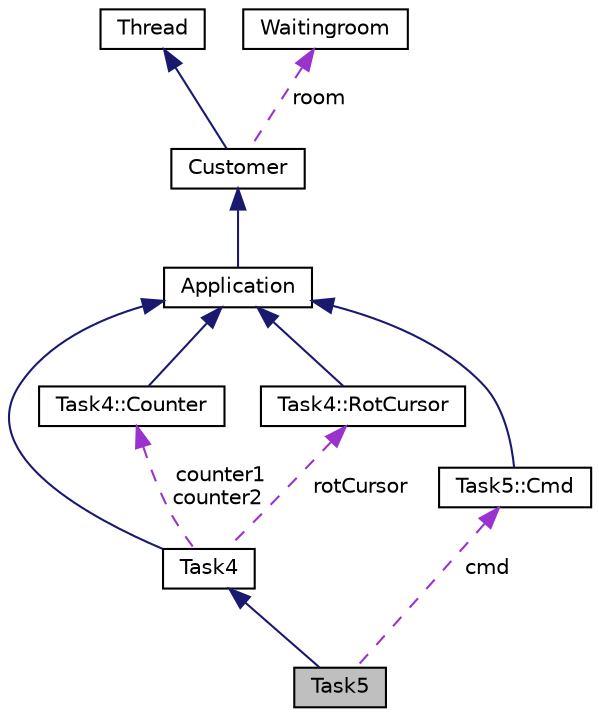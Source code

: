 digraph G
{
  bgcolor="transparent";
  edge [fontname="Helvetica",fontsize="10",labelfontname="Helvetica",labelfontsize="10"];
  node [fontname="Helvetica",fontsize="10",shape=record];
  Node1 [label="Task5",height=0.2,width=0.4,color="black", fillcolor="grey75", style="filled" fontcolor="black"];
  Node2 -> Node1 [dir="back",color="midnightblue",fontsize="10",style="solid",fontname="Helvetica"];
  Node2 [label="Task4",height=0.2,width=0.4,color="black",URL="$classTask4.html",tooltip="Fourth test application."];
  Node3 -> Node2 [dir="back",color="midnightblue",fontsize="10",style="solid",fontname="Helvetica"];
  Node3 [label="Application",height=0.2,width=0.4,color="black",URL="$classApplication.html",tooltip="Basis of OOStuBs-Applications."];
  Node4 -> Node3 [dir="back",color="midnightblue",fontsize="10",style="solid",fontname="Helvetica"];
  Node4 [label="Customer",height=0.2,width=0.4,color="black",URL="$classCustomer.html",tooltip="Extension of Thread able to wait in a Waitingroom."];
  Node5 -> Node4 [dir="back",color="midnightblue",fontsize="10",style="solid",fontname="Helvetica"];
  Node5 [label="Thread",height=0.2,width=0.4,color="black",URL="$classThread.html",tooltip="Basic multitasking entity."];
  Node6 -> Node4 [dir="back",color="darkorchid3",fontsize="10",style="dashed",label=" room" ,fontname="Helvetica"];
  Node6 [label="Waitingroom",height=0.2,width=0.4,color="black",URL="$classWaitingroom.html",tooltip="A waitingroom Customers can wait in."];
  Node7 -> Node2 [dir="back",color="darkorchid3",fontsize="10",style="dashed",label=" counter1\ncounter2" ,fontname="Helvetica"];
  Node7 [label="Task4::Counter",height=0.2,width=0.4,color="black",URL="$classTask4_1_1Counter.html",tooltip="Counting application."];
  Node3 -> Node7 [dir="back",color="midnightblue",fontsize="10",style="solid",fontname="Helvetica"];
  Node8 -> Node2 [dir="back",color="darkorchid3",fontsize="10",style="dashed",label=" rotCursor" ,fontname="Helvetica"];
  Node8 [label="Task4::RotCursor",height=0.2,width=0.4,color="black",URL="$classTask4_1_1RotCursor.html",tooltip="Rotating symbol application"];
  Node3 -> Node8 [dir="back",color="midnightblue",fontsize="10",style="solid",fontname="Helvetica"];
  Node9 -> Node1 [dir="back",color="darkorchid3",fontsize="10",style="dashed",label=" cmd" ,fontname="Helvetica"];
  Node9 [label="Task5::Cmd",height=0.2,width=0.4,color="black",URL="$classTask5_1_1Cmd.html",tooltip="Command line application."];
  Node3 -> Node9 [dir="back",color="midnightblue",fontsize="10",style="solid",fontname="Helvetica"];
}
